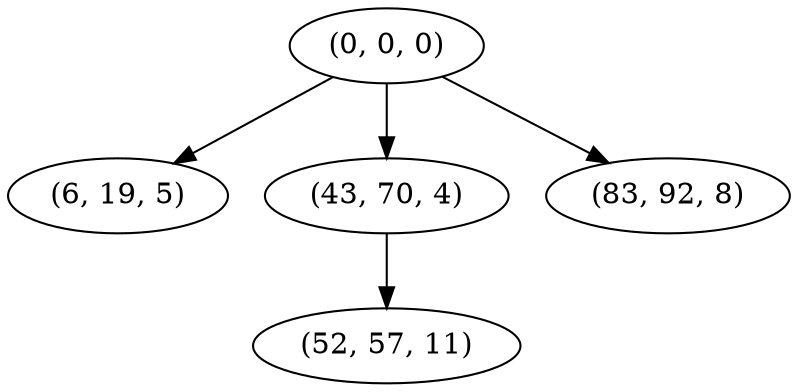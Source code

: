 digraph tree {
    "(0, 0, 0)";
    "(6, 19, 5)";
    "(43, 70, 4)";
    "(52, 57, 11)";
    "(83, 92, 8)";
    "(0, 0, 0)" -> "(6, 19, 5)";
    "(0, 0, 0)" -> "(43, 70, 4)";
    "(0, 0, 0)" -> "(83, 92, 8)";
    "(43, 70, 4)" -> "(52, 57, 11)";
}
